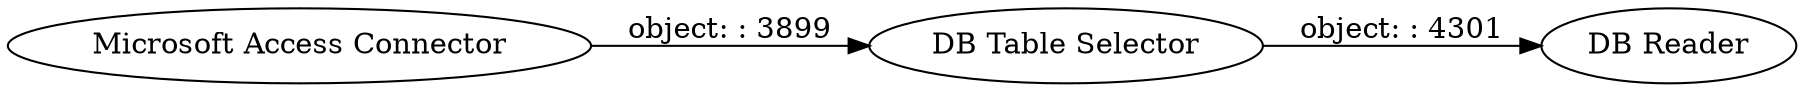 digraph {
	"-8083020637578229194_21" [label="DB Table Selector"]
	"-8083020637578229194_22" [label="DB Reader"]
	"-8083020637578229194_20" [label="Microsoft Access Connector"]
	"-8083020637578229194_20" -> "-8083020637578229194_21" [label="object: : 3899"]
	"-8083020637578229194_21" -> "-8083020637578229194_22" [label="object: : 4301"]
	rankdir=LR
}
